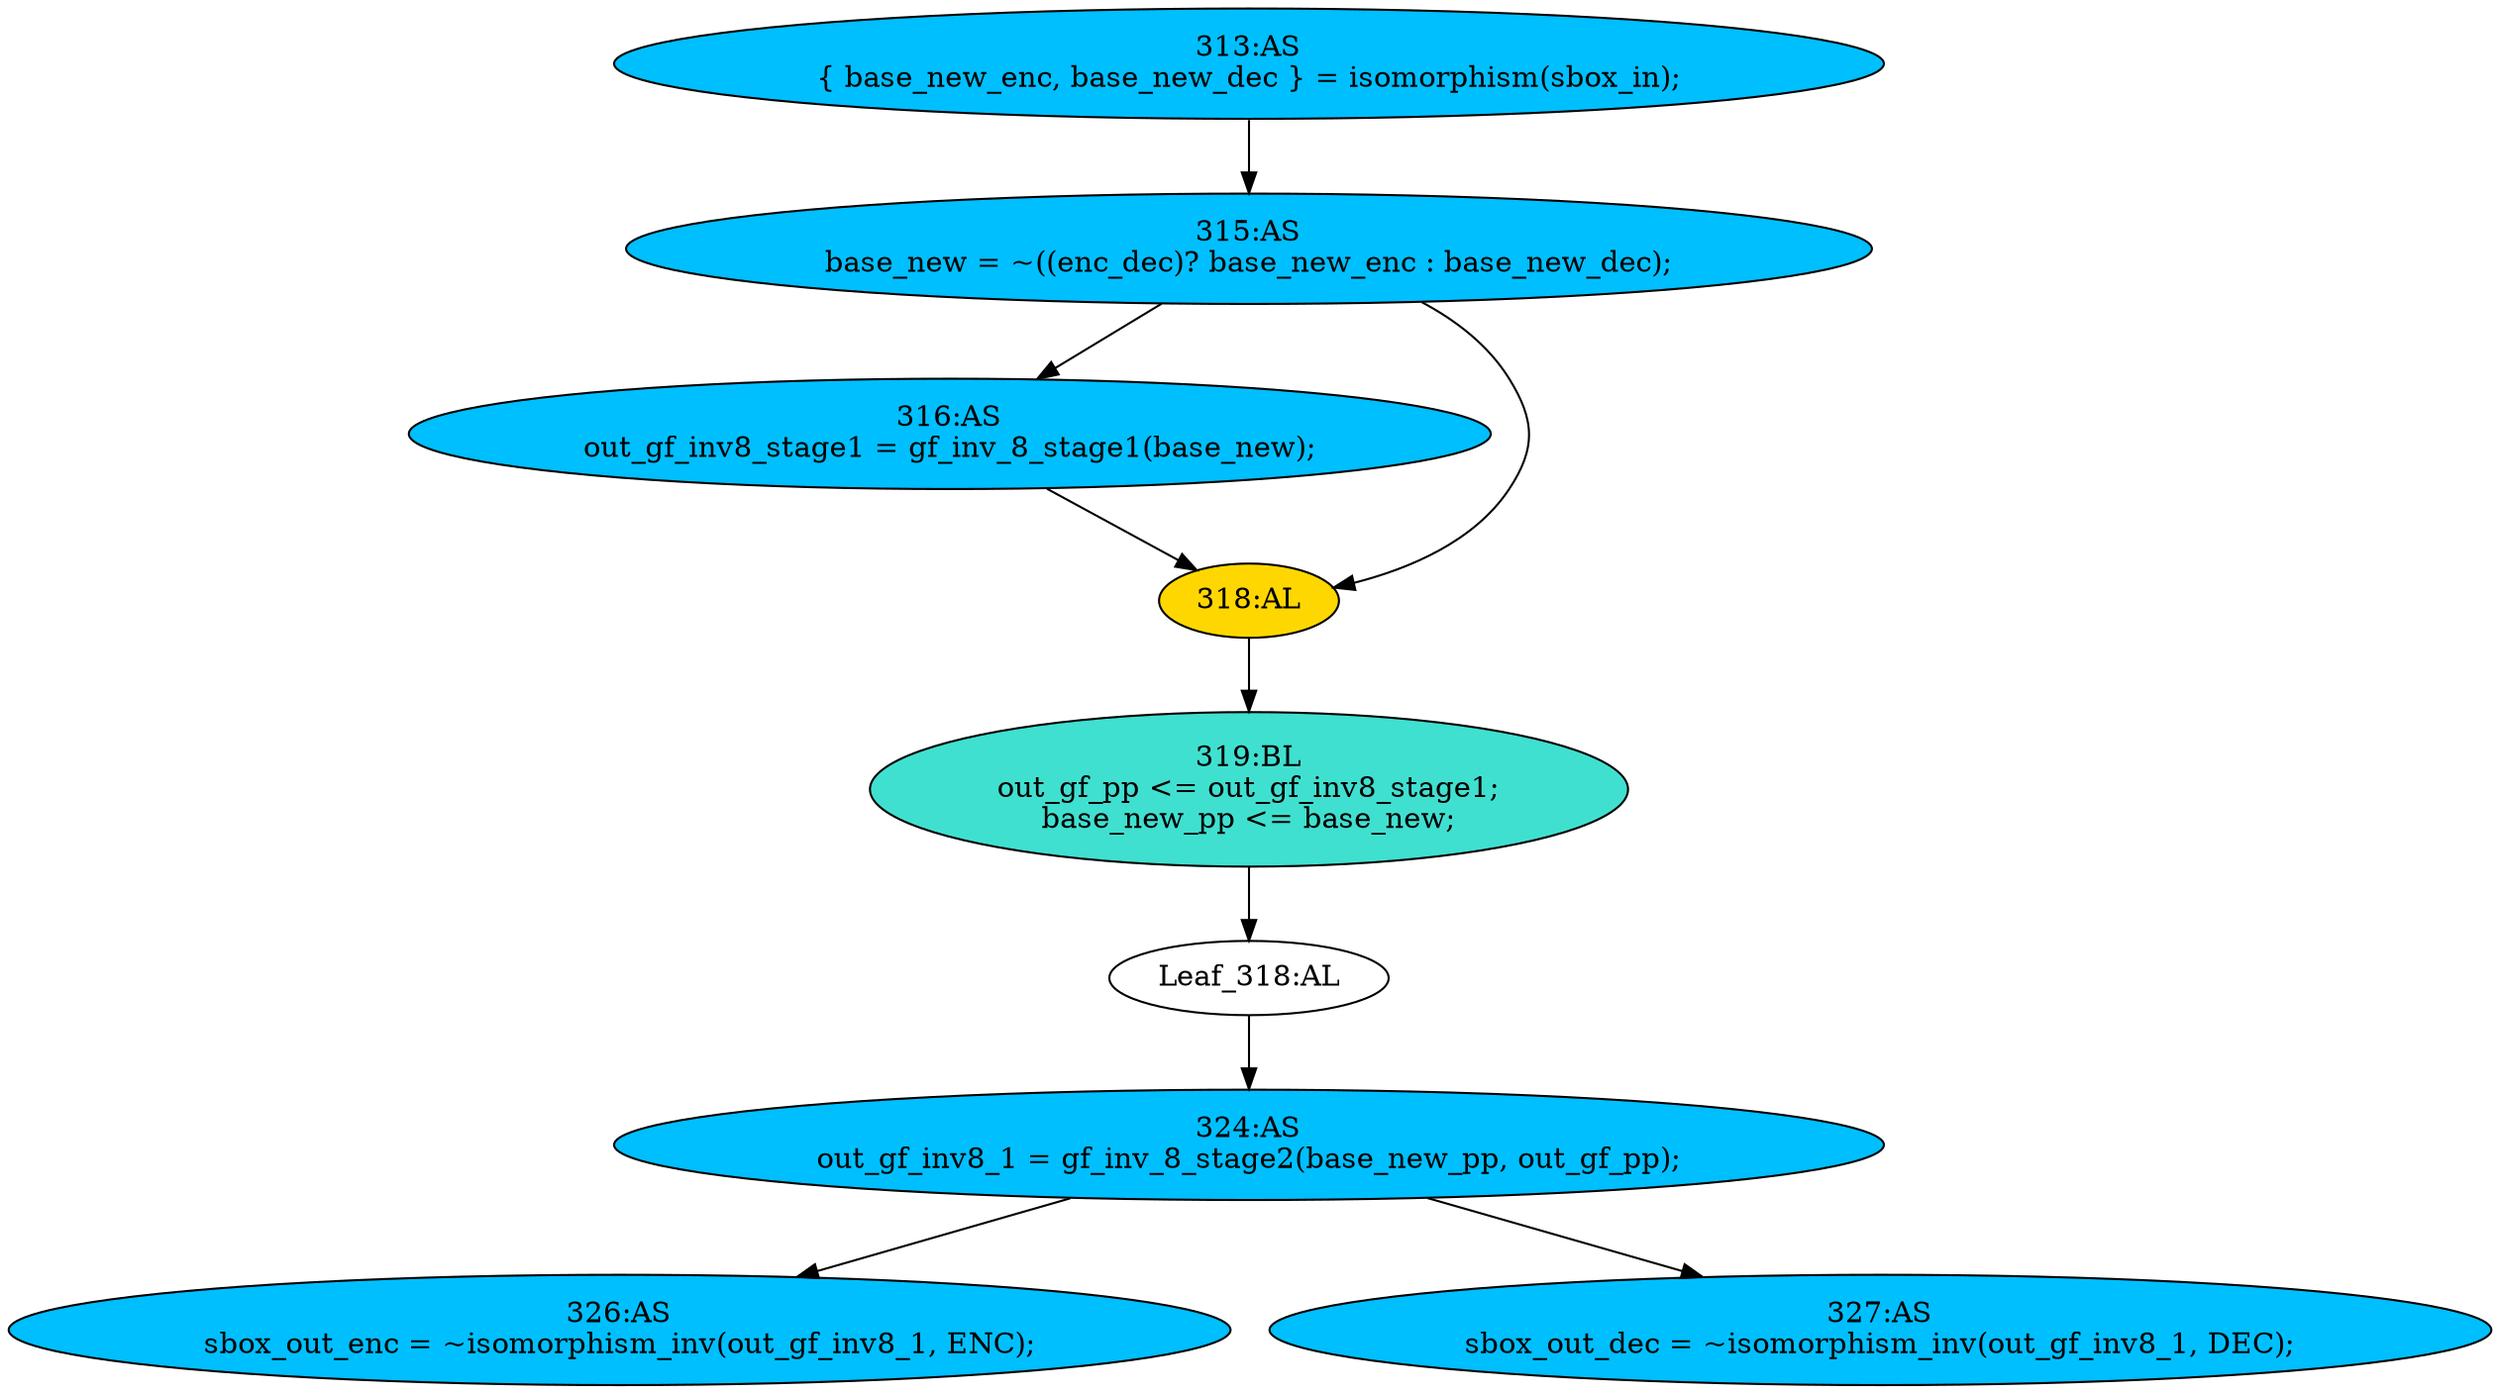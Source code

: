 strict digraph "compose( ,  )" {
	node [label="\N"];
	"326:AS"	 [ast="<pyverilog.vparser.ast.Assign object at 0x7f8e3b115310>",
		def_var="['sbox_out_enc']",
		fillcolor=deepskyblue,
		label="326:AS
sbox_out_enc = ~isomorphism_inv(out_gf_inv8_1, ENC);",
		statements="[]",
		style=filled,
		typ=Assign,
		use_var="['isomorphism_inv', 'out_gf_inv8_1', 'ENC']"];
	"313:AS"	 [ast="<pyverilog.vparser.ast.Assign object at 0x7f8e3b1143d0>",
		def_var="['base_new_enc']",
		fillcolor=deepskyblue,
		label="313:AS
{ base_new_enc, base_new_dec } = isomorphism(sbox_in);",
		statements="[]",
		style=filled,
		typ=Assign,
		use_var="['isomorphism', 'sbox_in']"];
	"315:AS"	 [ast="<pyverilog.vparser.ast.Assign object at 0x7f8e3b1146d0>",
		def_var="['base_new']",
		fillcolor=deepskyblue,
		label="315:AS
base_new = ~((enc_dec)? base_new_enc : base_new_dec);",
		statements="[]",
		style=filled,
		typ=Assign,
		use_var="['enc_dec', 'base_new_enc', 'base_new_dec']"];
	"313:AS" -> "315:AS";
	"316:AS"	 [ast="<pyverilog.vparser.ast.Assign object at 0x7f8e3b1148d0>",
		def_var="['out_gf_inv8_stage1']",
		fillcolor=deepskyblue,
		label="316:AS
out_gf_inv8_stage1 = gf_inv_8_stage1(base_new);",
		statements="[]",
		style=filled,
		typ=Assign,
		use_var="['gf_inv_8_stage1', 'base_new']"];
	"318:AL"	 [ast="<pyverilog.vparser.ast.Always object at 0x7f8e3b114a90>",
		clk_sens=True,
		fillcolor=gold,
		label="318:AL",
		sens="['clk']",
		statements="[]",
		style=filled,
		typ=Always,
		use_var="['base_new', 'out_gf_inv8_stage1']"];
	"316:AS" -> "318:AL";
	"Leaf_318:AL"	 [def_var="['out_gf_pp', 'base_new_pp']",
		label="Leaf_318:AL"];
	"324:AS"	 [ast="<pyverilog.vparser.ast.Assign object at 0x7f8e3b114fd0>",
		def_var="['out_gf_inv8_1']",
		fillcolor=deepskyblue,
		label="324:AS
out_gf_inv8_1 = gf_inv_8_stage2(base_new_pp, out_gf_pp);",
		statements="[]",
		style=filled,
		typ=Assign,
		use_var="['gf_inv_8_stage2', 'base_new_pp', 'out_gf_pp']"];
	"Leaf_318:AL" -> "324:AS";
	"319:BL"	 [ast="<pyverilog.vparser.ast.Block object at 0x7f8e3b114bd0>",
		fillcolor=turquoise,
		label="319:BL
out_gf_pp <= out_gf_inv8_stage1;
base_new_pp <= base_new;",
		statements="[<pyverilog.vparser.ast.NonblockingSubstitution object at 0x7f8e3b114b90>, <pyverilog.vparser.ast.NonblockingSubstitution object \
at 0x7f8e3b114d10>]",
		style=filled,
		typ=Block];
	"318:AL" -> "319:BL"	 [cond="[]",
		lineno=None];
	"327:AS"	 [ast="<pyverilog.vparser.ast.Assign object at 0x7f8e3b115610>",
		def_var="['sbox_out_dec']",
		fillcolor=deepskyblue,
		label="327:AS
sbox_out_dec = ~isomorphism_inv(out_gf_inv8_1, DEC);",
		statements="[]",
		style=filled,
		typ=Assign,
		use_var="['isomorphism_inv', 'out_gf_inv8_1', 'DEC']"];
	"319:BL" -> "Leaf_318:AL"	 [cond="[]",
		lineno=None];
	"315:AS" -> "316:AS";
	"315:AS" -> "318:AL";
	"324:AS" -> "326:AS";
	"324:AS" -> "327:AS";
}
